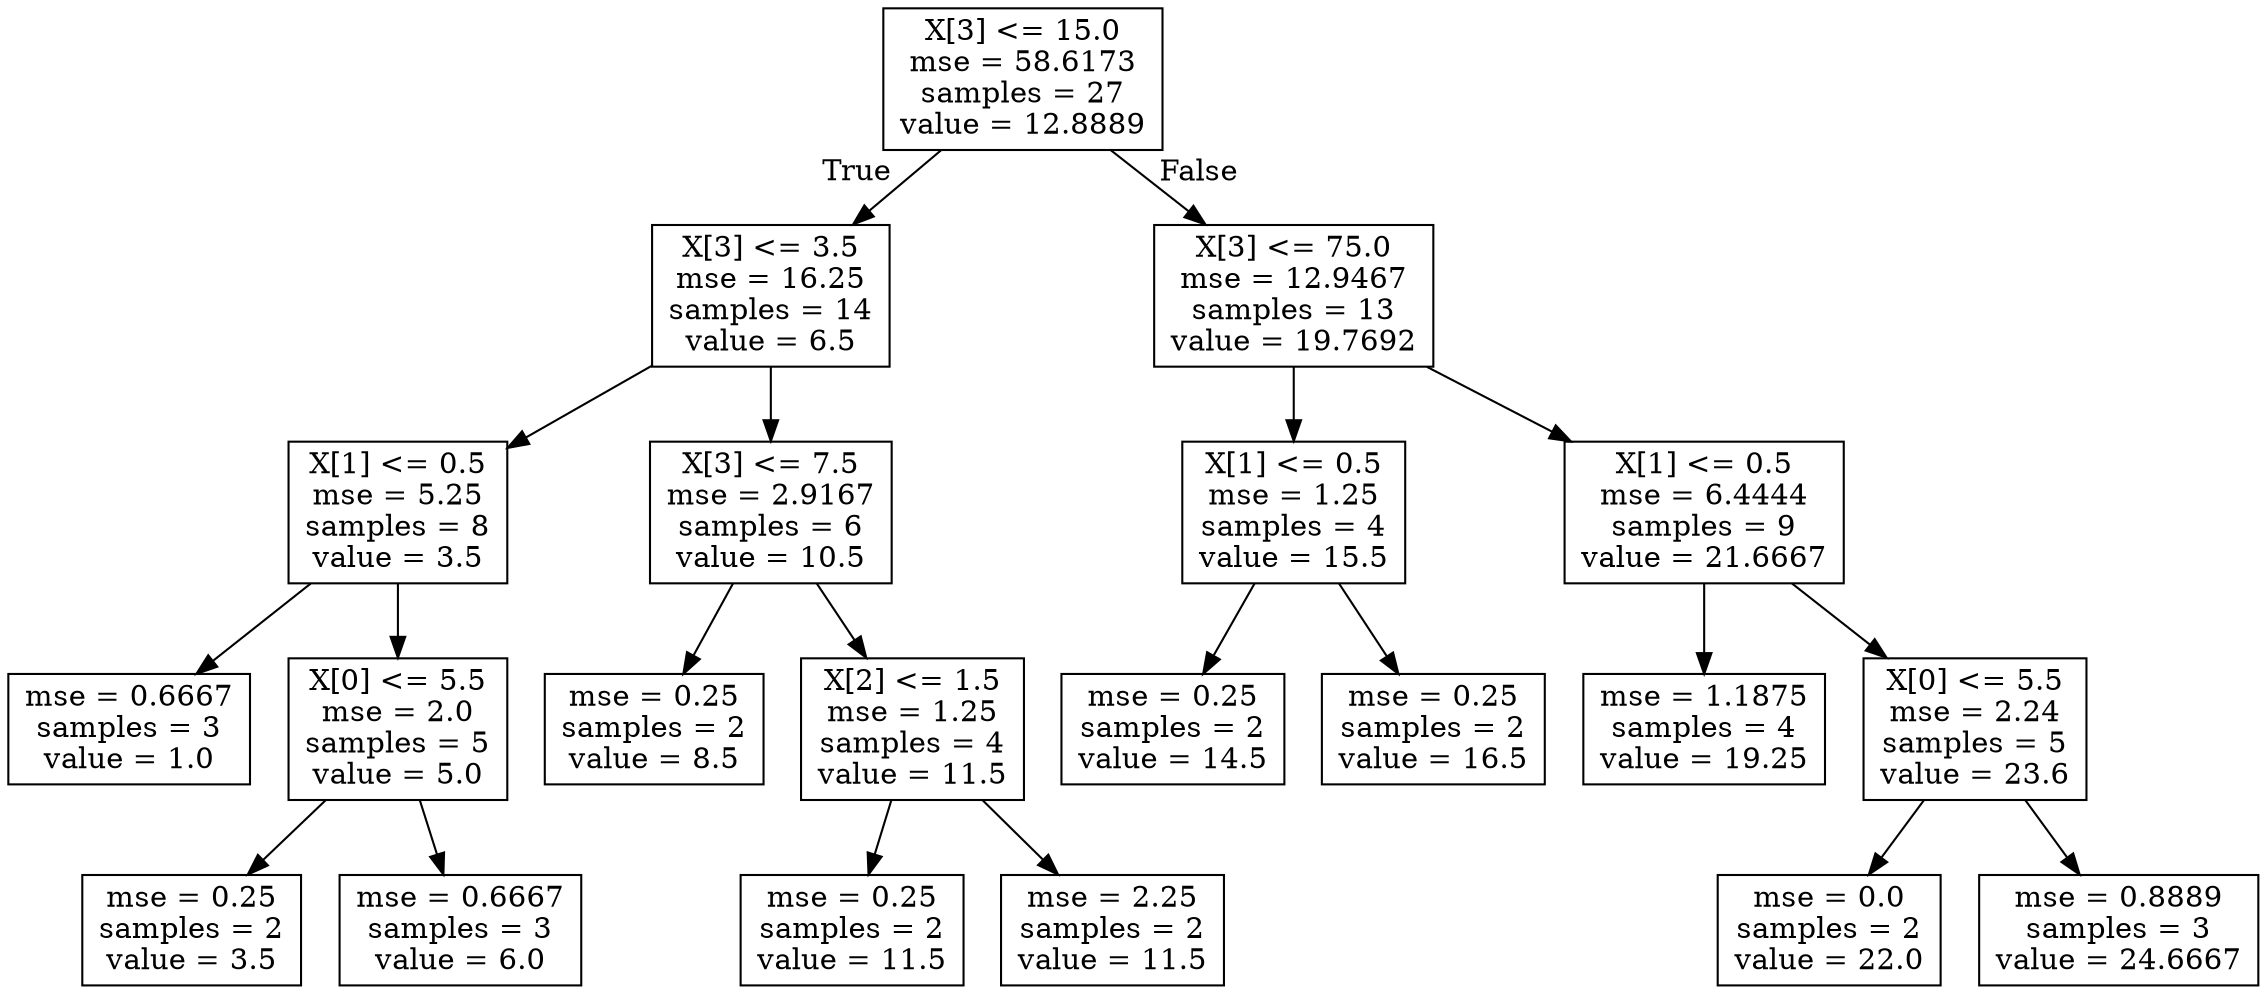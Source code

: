 digraph Tree {
node [shape=box] ;
0 [label="X[3] <= 15.0\nmse = 58.6173\nsamples = 27\nvalue = 12.8889"] ;
1 [label="X[3] <= 3.5\nmse = 16.25\nsamples = 14\nvalue = 6.5"] ;
0 -> 1 [labeldistance=2.5, labelangle=45, headlabel="True"] ;
2 [label="X[1] <= 0.5\nmse = 5.25\nsamples = 8\nvalue = 3.5"] ;
1 -> 2 ;
3 [label="mse = 0.6667\nsamples = 3\nvalue = 1.0"] ;
2 -> 3 ;
4 [label="X[0] <= 5.5\nmse = 2.0\nsamples = 5\nvalue = 5.0"] ;
2 -> 4 ;
5 [label="mse = 0.25\nsamples = 2\nvalue = 3.5"] ;
4 -> 5 ;
6 [label="mse = 0.6667\nsamples = 3\nvalue = 6.0"] ;
4 -> 6 ;
7 [label="X[3] <= 7.5\nmse = 2.9167\nsamples = 6\nvalue = 10.5"] ;
1 -> 7 ;
8 [label="mse = 0.25\nsamples = 2\nvalue = 8.5"] ;
7 -> 8 ;
9 [label="X[2] <= 1.5\nmse = 1.25\nsamples = 4\nvalue = 11.5"] ;
7 -> 9 ;
10 [label="mse = 0.25\nsamples = 2\nvalue = 11.5"] ;
9 -> 10 ;
11 [label="mse = 2.25\nsamples = 2\nvalue = 11.5"] ;
9 -> 11 ;
12 [label="X[3] <= 75.0\nmse = 12.9467\nsamples = 13\nvalue = 19.7692"] ;
0 -> 12 [labeldistance=2.5, labelangle=-45, headlabel="False"] ;
13 [label="X[1] <= 0.5\nmse = 1.25\nsamples = 4\nvalue = 15.5"] ;
12 -> 13 ;
14 [label="mse = 0.25\nsamples = 2\nvalue = 14.5"] ;
13 -> 14 ;
15 [label="mse = 0.25\nsamples = 2\nvalue = 16.5"] ;
13 -> 15 ;
16 [label="X[1] <= 0.5\nmse = 6.4444\nsamples = 9\nvalue = 21.6667"] ;
12 -> 16 ;
17 [label="mse = 1.1875\nsamples = 4\nvalue = 19.25"] ;
16 -> 17 ;
18 [label="X[0] <= 5.5\nmse = 2.24\nsamples = 5\nvalue = 23.6"] ;
16 -> 18 ;
19 [label="mse = 0.0\nsamples = 2\nvalue = 22.0"] ;
18 -> 19 ;
20 [label="mse = 0.8889\nsamples = 3\nvalue = 24.6667"] ;
18 -> 20 ;
}